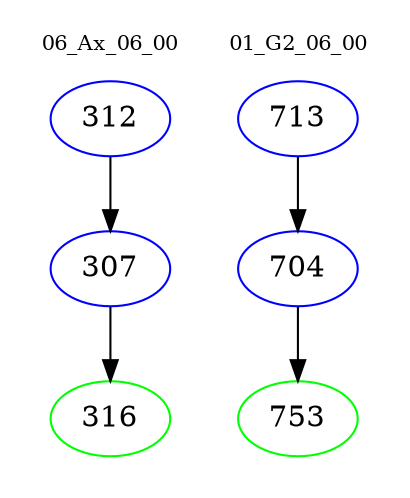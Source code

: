 digraph{
subgraph cluster_0 {
color = white
label = "06_Ax_06_00";
fontsize=10;
T0_312 [label="312", color="blue"]
T0_312 -> T0_307 [color="black"]
T0_307 [label="307", color="blue"]
T0_307 -> T0_316 [color="black"]
T0_316 [label="316", color="green"]
}
subgraph cluster_1 {
color = white
label = "01_G2_06_00";
fontsize=10;
T1_713 [label="713", color="blue"]
T1_713 -> T1_704 [color="black"]
T1_704 [label="704", color="blue"]
T1_704 -> T1_753 [color="black"]
T1_753 [label="753", color="green"]
}
}
